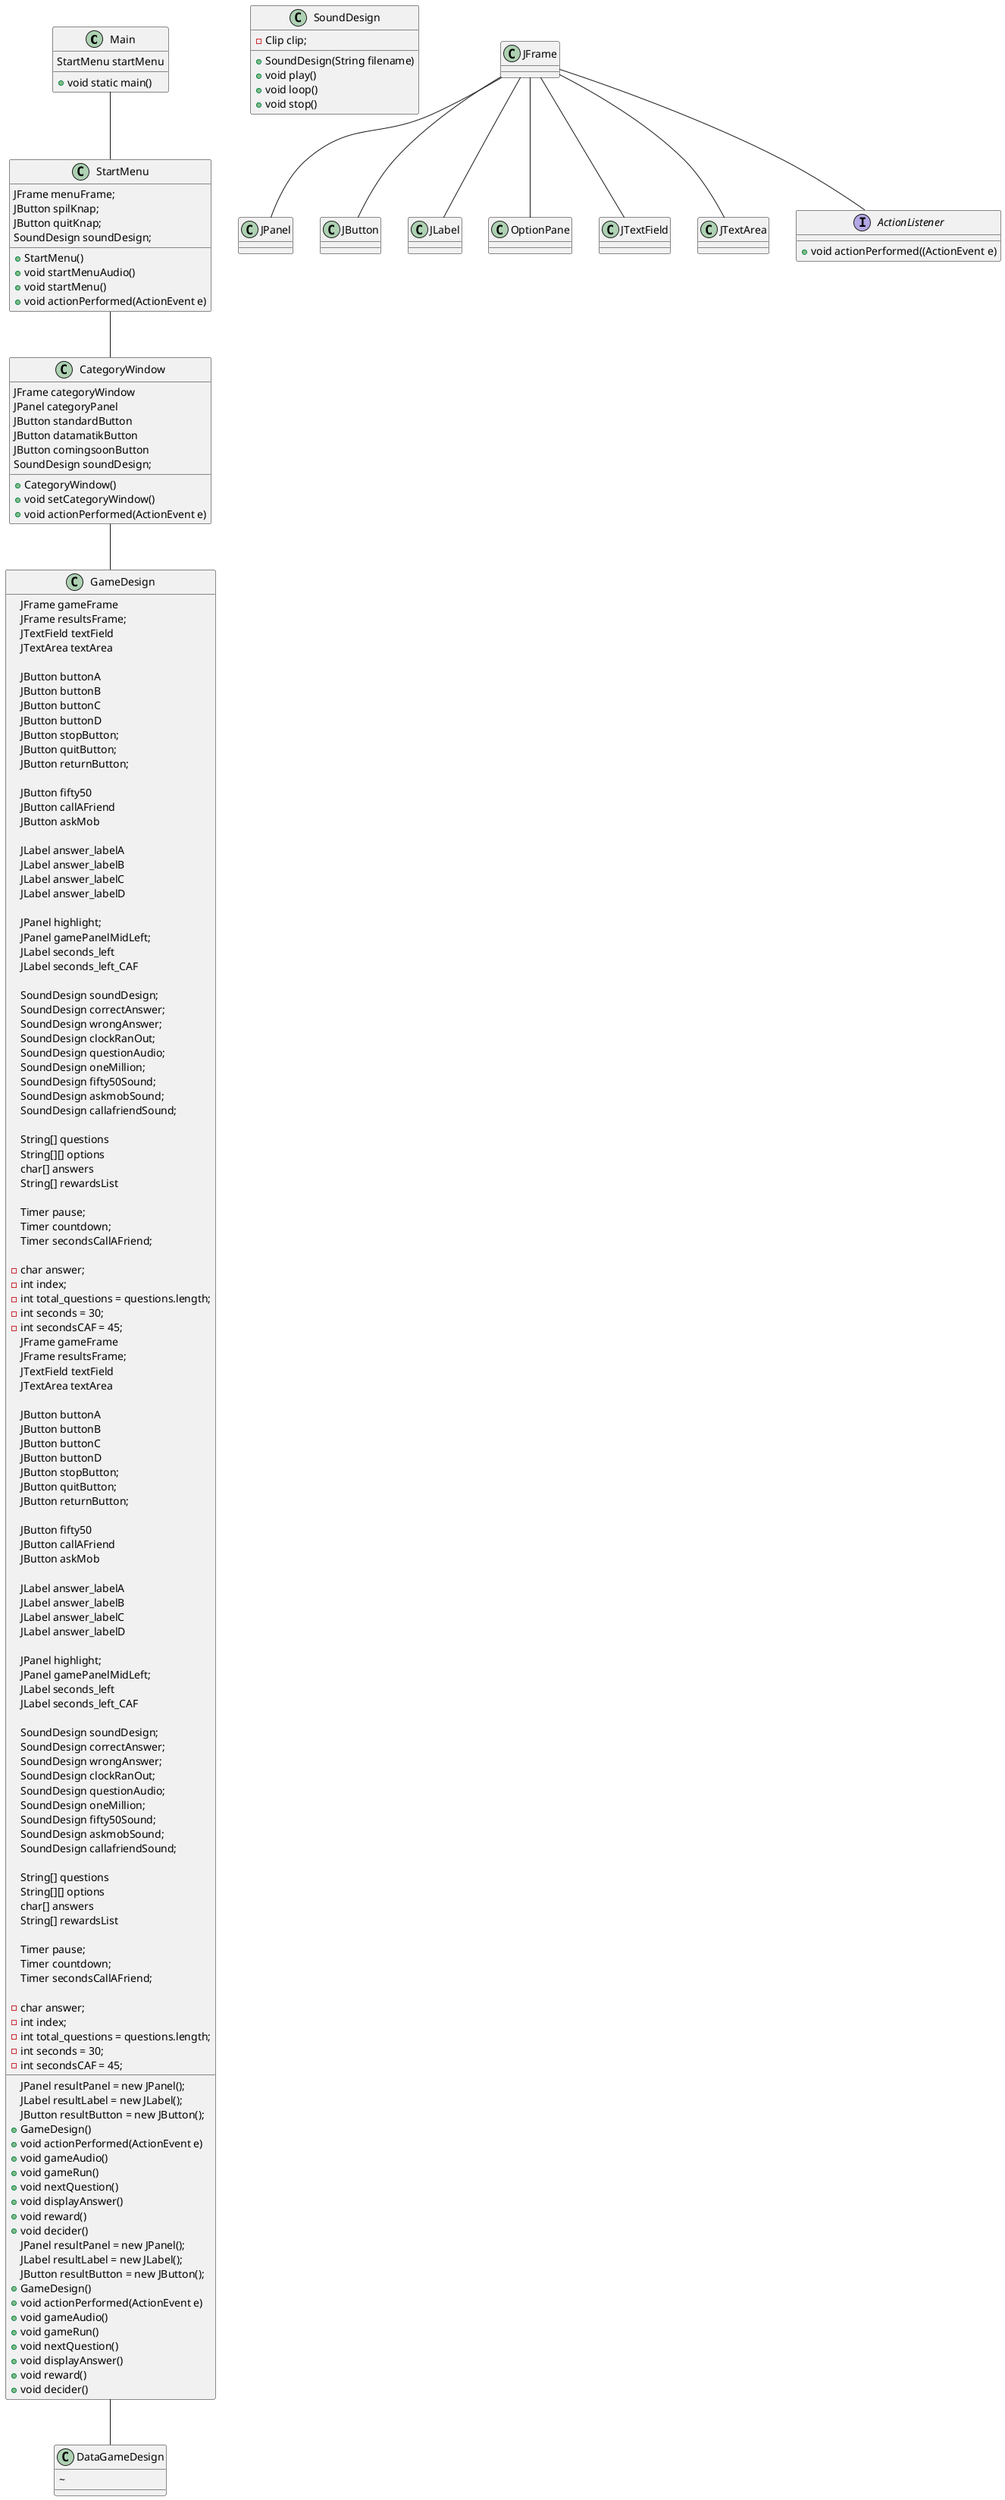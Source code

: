 @startuml
class Main {
+ void static main()
StartMenu startMenu
}

class StartMenu {
JFrame menuFrame;
JButton spilKnap;
JButton quitKnap;
SoundDesign soundDesign;
+ StartMenu()
+ void startMenuAudio()
+ void startMenu()
+ void actionPerformed(ActionEvent e)
}

class CategoryWindow {
JFrame categoryWindow
JPanel categoryPanel
JButton standardButton
JButton datamatikButton
JButton comingsoonButton
SoundDesign soundDesign;
+ CategoryWindow()
+ void setCategoryWindow()
+ void actionPerformed(ActionEvent e)
}

class GameDesign {
    JFrame gameFrame
    JFrame resultsFrame;
    JTextField textField
    JTextArea textArea

    JButton buttonA
    JButton buttonB
    JButton buttonC
    JButton buttonD
    JButton stopButton;
    JButton quitButton;
    JButton returnButton;

    JButton fifty50
    JButton callAFriend
    JButton askMob

    JLabel answer_labelA
    JLabel answer_labelB
    JLabel answer_labelC
    JLabel answer_labelD

    JPanel resultPanel = new JPanel();
    JLabel resultLabel = new JLabel();
    JButton resultButton = new JButton();
    JPanel highlight;
    JPanel gamePanelMidLeft;
    JLabel seconds_left
    JLabel seconds_left_CAF

    SoundDesign soundDesign;
    SoundDesign correctAnswer;
    SoundDesign wrongAnswer;
    SoundDesign clockRanOut;
    SoundDesign questionAudio;
    SoundDesign oneMillion;
    SoundDesign fifty50Sound;
    SoundDesign askmobSound;
    SoundDesign callafriendSound;

String[] questions
String[][] options
char[] answers
String[] rewardsList

Timer pause;
Timer countdown;
Timer secondsCallAFriend;

- char answer;
- int index;
- int total_questions = questions.length;
- int seconds = 30;
- int secondsCAF = 45;
+ GameDesign()
+ void actionPerformed(ActionEvent e)
+ void gameAudio()
+ void gameRun()
+ void nextQuestion()
+ void displayAnswer()
+ void reward()
+ void decider()
}

class GameDesign {
    JFrame gameFrame
    JFrame resultsFrame;
    JTextField textField
    JTextArea textArea

    JButton buttonA
    JButton buttonB
    JButton buttonC
    JButton buttonD
    JButton stopButton;
    JButton quitButton;
    JButton returnButton;

    JButton fifty50
    JButton callAFriend
    JButton askMob

    JLabel answer_labelA
    JLabel answer_labelB
    JLabel answer_labelC
    JLabel answer_labelD

    JPanel resultPanel = new JPanel();
    JLabel resultLabel = new JLabel();
    JButton resultButton = new JButton();
    JPanel highlight;
    JPanel gamePanelMidLeft;
    JLabel seconds_left
    JLabel seconds_left_CAF

    SoundDesign soundDesign;
    SoundDesign correctAnswer;
    SoundDesign wrongAnswer;
    SoundDesign clockRanOut;
    SoundDesign questionAudio;
    SoundDesign oneMillion;
    SoundDesign fifty50Sound;
    SoundDesign askmobSound;
    SoundDesign callafriendSound;

String[] questions
String[][] options
char[] answers
String[] rewardsList

Timer pause;
Timer countdown;
Timer secondsCallAFriend;

- char answer;
- int index;
- int total_questions = questions.length;
- int seconds = 30;
- int secondsCAF = 45;
+ GameDesign()
+ void actionPerformed(ActionEvent e)
+ void gameAudio()
+ void gameRun()
+ void nextQuestion()
+ void displayAnswer()
+ void reward()
+ void decider()
}

class DataGameDesign {
~
}

class SoundDesign {
- Clip clip;
+ SoundDesign(String filename)
+ void play()
+ void loop()
+ void stop()
}

Main -- StartMenu
StartMenu -- CategoryWindow
CategoryWindow -- GameDesign
GameDesign -- DataGameDesign

JFrame -- JPanel
JFrame -- JButton
JFrame -- JLabel
JFrame -- OptionPane
JFrame -- JTextField
JFrame -- JTextArea
JFrame -- ActionListener
Interface ActionListener {
+ void actionPerformed((ActionEvent e)
}


@enduml